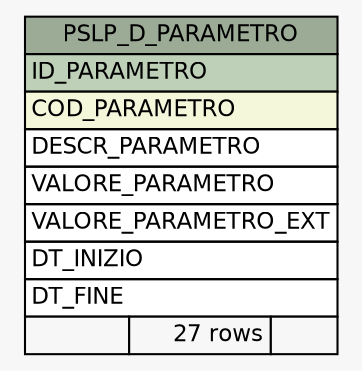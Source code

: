 // dot 2.38.0 on Windows 10 10.0
// SchemaSpy rev 590
digraph "PSLP_D_PARAMETRO" {
  graph [
    rankdir="RL"
    bgcolor="#f7f7f7"
    nodesep="0.18"
    ranksep="0.46"
    fontname="Helvetica"
    fontsize="11"
  ];
  node [
    fontname="Helvetica"
    fontsize="11"
    shape="plaintext"
  ];
  edge [
    arrowsize="0.8"
  ];
  "PSLP_D_PARAMETRO" [
    label=<
    <TABLE BORDER="0" CELLBORDER="1" CELLSPACING="0" BGCOLOR="#ffffff">
      <TR><TD COLSPAN="3" BGCOLOR="#9bab96" ALIGN="CENTER">PSLP_D_PARAMETRO</TD></TR>
      <TR><TD PORT="ID_PARAMETRO" COLSPAN="3" BGCOLOR="#bed1b8" ALIGN="LEFT">ID_PARAMETRO</TD></TR>
      <TR><TD PORT="COD_PARAMETRO" COLSPAN="3" BGCOLOR="#f4f7da" ALIGN="LEFT">COD_PARAMETRO</TD></TR>
      <TR><TD PORT="DESCR_PARAMETRO" COLSPAN="3" ALIGN="LEFT">DESCR_PARAMETRO</TD></TR>
      <TR><TD PORT="VALORE_PARAMETRO" COLSPAN="3" ALIGN="LEFT">VALORE_PARAMETRO</TD></TR>
      <TR><TD PORT="VALORE_PARAMETRO_EXT" COLSPAN="3" ALIGN="LEFT">VALORE_PARAMETRO_EXT</TD></TR>
      <TR><TD PORT="DT_INIZIO" COLSPAN="3" ALIGN="LEFT">DT_INIZIO</TD></TR>
      <TR><TD PORT="DT_FINE" COLSPAN="3" ALIGN="LEFT">DT_FINE</TD></TR>
      <TR><TD ALIGN="LEFT" BGCOLOR="#f7f7f7">  </TD><TD ALIGN="RIGHT" BGCOLOR="#f7f7f7">27 rows</TD><TD ALIGN="RIGHT" BGCOLOR="#f7f7f7">  </TD></TR>
    </TABLE>>
    URL="tables/PSLP_D_PARAMETRO.html"
    tooltip="PSLP_D_PARAMETRO"
  ];
}
